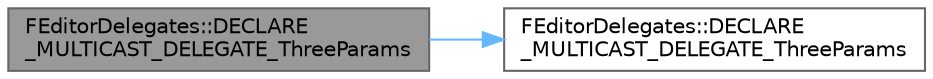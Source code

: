 digraph "FEditorDelegates::DECLARE_MULTICAST_DELEGATE_ThreeParams"
{
 // INTERACTIVE_SVG=YES
 // LATEX_PDF_SIZE
  bgcolor="transparent";
  edge [fontname=Helvetica,fontsize=10,labelfontname=Helvetica,labelfontsize=10];
  node [fontname=Helvetica,fontsize=10,shape=box,height=0.2,width=0.4];
  rankdir="LR";
  Node1 [id="Node000001",label="FEditorDelegates::DECLARE\l_MULTICAST_DELEGATE_ThreeParams",height=0.2,width=0.4,color="gray40", fillcolor="grey60", style="filled", fontcolor="black",tooltip="delegate when external content resolves and can replace placeholder data"];
  Node1 -> Node2 [id="edge1_Node000001_Node000002",color="steelblue1",style="solid",tooltip=" "];
  Node2 [id="Node000002",label="FEditorDelegates::DECLARE\l_MULTICAST_DELEGATE_ThreeParams",height=0.2,width=0.4,color="grey40", fillcolor="white", style="filled",URL="$d3/db4/structFEditorDelegates.html#a81af13166cfb0441829d06b43c65af13",tooltip="delegate for when assets are about to undergo a destructive action caused by the Editor UI (Delete,..."];
}
